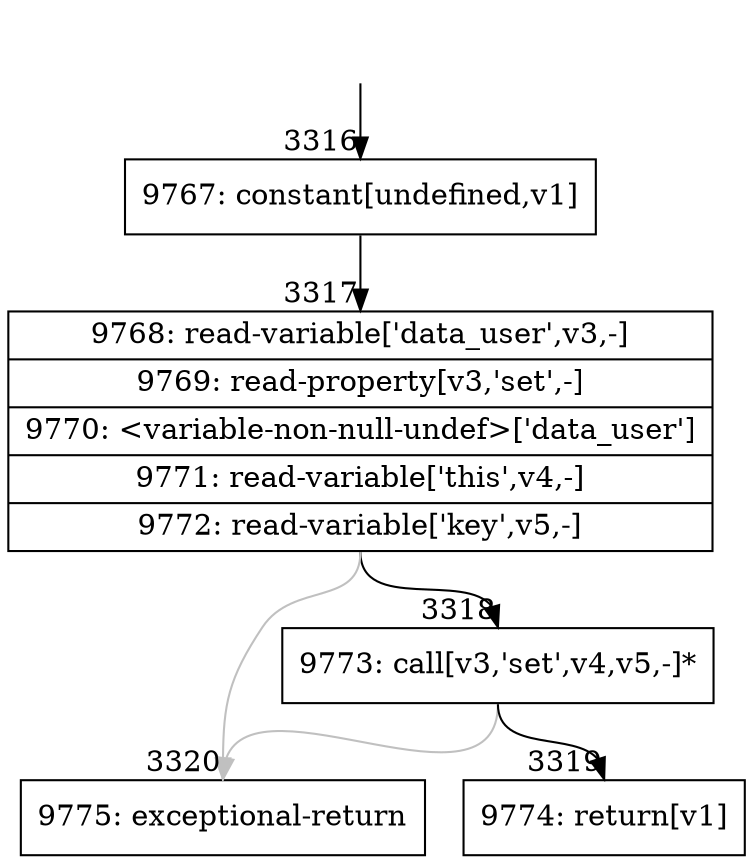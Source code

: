 digraph {
rankdir="TD"
BB_entry221[shape=none,label=""];
BB_entry221 -> BB3316 [tailport=s, headport=n, headlabel="    3316"]
BB3316 [shape=record label="{9767: constant[undefined,v1]}" ] 
BB3316 -> BB3317 [tailport=s, headport=n, headlabel="      3317"]
BB3317 [shape=record label="{9768: read-variable['data_user',v3,-]|9769: read-property[v3,'set',-]|9770: \<variable-non-null-undef\>['data_user']|9771: read-variable['this',v4,-]|9772: read-variable['key',v5,-]}" ] 
BB3317 -> BB3318 [tailport=s, headport=n, headlabel="      3318"]
BB3317 -> BB3320 [tailport=s, headport=n, color=gray, headlabel="      3320"]
BB3318 [shape=record label="{9773: call[v3,'set',v4,v5,-]*}" ] 
BB3318 -> BB3319 [tailport=s, headport=n, headlabel="      3319"]
BB3318 -> BB3320 [tailport=s, headport=n, color=gray]
BB3319 [shape=record label="{9774: return[v1]}" ] 
BB3320 [shape=record label="{9775: exceptional-return}" ] 
}
